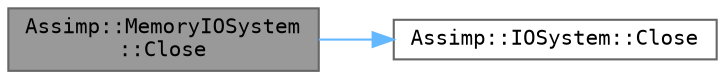 digraph "Assimp::MemoryIOSystem::Close"
{
 // LATEX_PDF_SIZE
  bgcolor="transparent";
  edge [fontname=Terminal,fontsize=10,labelfontname=Helvetica,labelfontsize=10];
  node [fontname=Terminal,fontsize=10,shape=box,height=0.2,width=0.4];
  rankdir="LR";
  Node1 [label="Assimp::MemoryIOSystem\l::Close",height=0.2,width=0.4,color="gray40", fillcolor="grey60", style="filled", fontcolor="black",tooltip="Closes the given file and releases all resources associated with it."];
  Node1 -> Node2 [color="steelblue1",style="solid"];
  Node2 [label="Assimp::IOSystem::Close",height=0.2,width=0.4,color="grey40", fillcolor="white", style="filled",URL="$class_assimp_1_1_i_o_system.html#a8c334d60f04bceeb6bd0157d21723f3e",tooltip="Closes the given file and releases all resources associated with it."];
}
